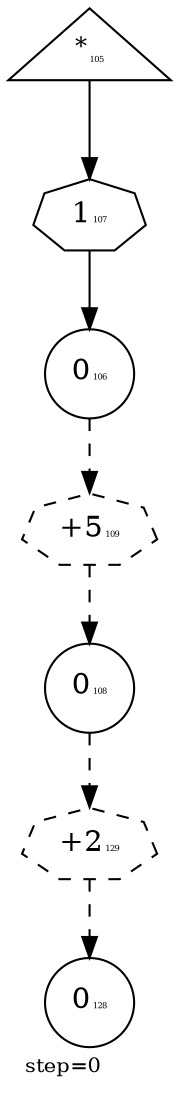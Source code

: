 digraph {
  graph  [labelloc=bottom,labeljust=left,fontsize="10",label="step=0"];
  "105" [shape=triangle,peripheries="1",label=<<SUP>*</SUP><FONT POINT-SIZE='4'>105</FONT>>,labelfontcolor=black,color=black];
  "106" [shape=circle,peripheries="1",label=<0<FONT POINT-SIZE='4'>106</FONT>>,labelfontcolor=black,color=black];
  "108" [shape=circle,peripheries="1",label=<0<FONT POINT-SIZE='4'>108</FONT>>,labelfontcolor=black,color=black];
  "128" [shape=circle,peripheries="1",label=<0<FONT POINT-SIZE='4'>128</FONT>>,labelfontcolor=black,color=black];
  "107" [label=<1<FONT POINT-SIZE='4'>107</FONT>>,peripheries="1",color=black,shape=septagon];
  "105" -> "107" [color=black];
  "107" -> "106" [color=black];
  "109" [label=<+5<FONT POINT-SIZE='4'>109</FONT>>,peripheries="1",color=black,style=dashed,shape=septagon];
  "106" -> "109" [style=dashed,color=black];
  "109" -> "108" [style=dashed,color=black];
  "129" [label=<+2<FONT POINT-SIZE='4'>129</FONT>>,peripheries="1",color=black,style=dashed,shape=septagon];
  "108" -> "129" [style=dashed,color=black];
  "129" -> "128" [style=dashed,color=black];
}
